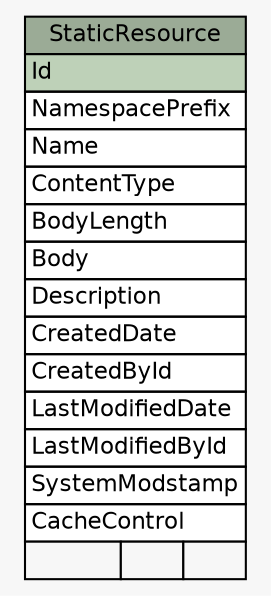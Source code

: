 // dot 2.36.0 on Mac OS X 10.11.6
// SchemaSpy rev 590
digraph "StaticResource" {
  graph [
    rankdir="RL"
    bgcolor="#f7f7f7"
    nodesep="0.18"
    ranksep="0.46"
    fontname="Helvetica"
    fontsize="11"
  ];
  node [
    fontname="Helvetica"
    fontsize="11"
    shape="plaintext"
  ];
  edge [
    arrowsize="0.8"
  ];
  "StaticResource" [
    label=<
    <TABLE BORDER="0" CELLBORDER="1" CELLSPACING="0" BGCOLOR="#ffffff">
      <TR><TD COLSPAN="3" BGCOLOR="#9bab96" ALIGN="CENTER">StaticResource</TD></TR>
      <TR><TD PORT="Id" COLSPAN="3" BGCOLOR="#bed1b8" ALIGN="LEFT">Id</TD></TR>
      <TR><TD PORT="NamespacePrefix" COLSPAN="3" ALIGN="LEFT">NamespacePrefix</TD></TR>
      <TR><TD PORT="Name" COLSPAN="3" ALIGN="LEFT">Name</TD></TR>
      <TR><TD PORT="ContentType" COLSPAN="3" ALIGN="LEFT">ContentType</TD></TR>
      <TR><TD PORT="BodyLength" COLSPAN="3" ALIGN="LEFT">BodyLength</TD></TR>
      <TR><TD PORT="Body" COLSPAN="3" ALIGN="LEFT">Body</TD></TR>
      <TR><TD PORT="Description" COLSPAN="3" ALIGN="LEFT">Description</TD></TR>
      <TR><TD PORT="CreatedDate" COLSPAN="3" ALIGN="LEFT">CreatedDate</TD></TR>
      <TR><TD PORT="CreatedById" COLSPAN="3" ALIGN="LEFT">CreatedById</TD></TR>
      <TR><TD PORT="LastModifiedDate" COLSPAN="3" ALIGN="LEFT">LastModifiedDate</TD></TR>
      <TR><TD PORT="LastModifiedById" COLSPAN="3" ALIGN="LEFT">LastModifiedById</TD></TR>
      <TR><TD PORT="SystemModstamp" COLSPAN="3" ALIGN="LEFT">SystemModstamp</TD></TR>
      <TR><TD PORT="CacheControl" COLSPAN="3" ALIGN="LEFT">CacheControl</TD></TR>
      <TR><TD ALIGN="LEFT" BGCOLOR="#f7f7f7">  </TD><TD ALIGN="RIGHT" BGCOLOR="#f7f7f7">  </TD><TD ALIGN="RIGHT" BGCOLOR="#f7f7f7">  </TD></TR>
    </TABLE>>
    URL="tables/StaticResource.html"
    tooltip="StaticResource"
  ];
}
